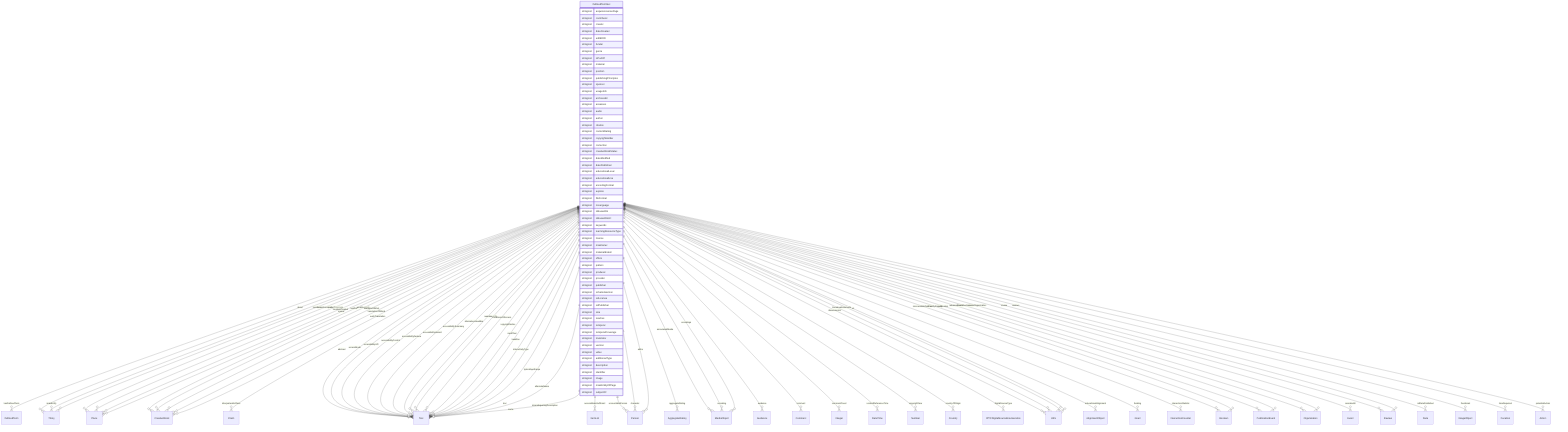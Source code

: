 erDiagram
DefinedTermSet {
    stringList acquireLicensePage  
    stringList contributor  
    stringList creator  
    stringList dateCreated  
    stringList editEIDR  
    stringList funder  
    stringList genre  
    stringList isPartOf  
    stringList material  
    stringList position  
    stringList publishingPrinciples  
    stringList sponsor  
    stringList usageInfo  
    stringList archivedAt  
    stringList assesses  
    stringList audio  
    stringList author  
    stringList citation  
    stringList contentRating  
    stringList copyrightHolder  
    stringList correction  
    stringList creativeWorkStatus  
    stringList dateModified  
    stringList datePublished  
    stringList educationalLevel  
    stringList educationalUse  
    stringList encodingFormat  
    stringList expires  
    stringList fileFormat  
    stringList inLanguage  
    stringList isBasedOn  
    stringList isBasedOnUrl  
    stringList keywords  
    stringList learningResourceType  
    stringList license  
    stringList maintainer  
    stringList materialExtent  
    stringList offers  
    stringList pattern  
    stringList producer  
    stringList provider  
    stringList publisher  
    stringList schemaVersion  
    stringList sdLicense  
    stringList sdPublisher  
    stringList size  
    stringList teaches  
    stringList temporal  
    stringList temporalCoverage  
    stringList translator  
    stringList version  
    stringList video  
    stringList additionalType  
    stringList description  
    stringList identifier  
    stringList image  
    stringList mainEntityOfPage  
    stringList subjectOf  
}

DefinedTermSet ||--}o DefinedTerm : "hasDefinedTerm"
DefinedTermSet ||--}o Thing : "about"
DefinedTermSet ||--}o Place : "contentLocation"
DefinedTermSet ||--}o CreativeWork : "hasPart"
DefinedTermSet ||--}o Claim : "interpretedAsClaim"
DefinedTermSet ||--}o Thing : "mainEntity"
DefinedTermSet ||--}o Place : "spatialCoverage"
DefinedTermSet ||--}o CreativeWork : "workExample"
DefinedTermSet ||--}o Text : "abstract"
DefinedTermSet ||--}o Text : "accessMode"
DefinedTermSet ||--}o ItemList : "accessModeSufficient"
DefinedTermSet ||--}o Text : "accessibilityAPI"
DefinedTermSet ||--}o Text : "accessibilityControl"
DefinedTermSet ||--}o Text : "accessibilityFeature"
DefinedTermSet ||--}o Text : "accessibilityHazard"
DefinedTermSet ||--}o Text : "accessibilitySummary"
DefinedTermSet ||--}o Person : "accountablePerson"
DefinedTermSet ||--}o AggregateRating : "aggregateRating"
DefinedTermSet ||--}o Text : "alternativeHeadline"
DefinedTermSet ||--}o MediaObject : "associatedMedia"
DefinedTermSet ||--}o Audience : "audience"
DefinedTermSet ||--}o Text : "award"
DefinedTermSet ||--}o Text : "awards"
DefinedTermSet ||--}o Person : "character"
DefinedTermSet ||--}o Comment : "comment"
DefinedTermSet ||--}o Integer : "commentCount"
DefinedTermSet ||--}o Text : "conditionsOfAccess"
DefinedTermSet ||--}o DateTime : "contentReferenceTime"
DefinedTermSet ||--}o Text : "copyrightNotice"
DefinedTermSet ||--}o Number : "copyrightYear"
DefinedTermSet ||--}o Country : "countryOfOrigin"
DefinedTermSet ||--}o Text : "creditText"
DefinedTermSet ||--}o IPTCDigitalSourceEnumeration : "digitalSourceType"
DefinedTermSet ||--}o URL : "discussionUrl"
DefinedTermSet ||--}o Person : "editor"
DefinedTermSet ||--}o AlignmentObject : "educationalAlignment"
DefinedTermSet ||--}o MediaObject : "encoding"
DefinedTermSet ||--}o MediaObject : "encodings"
DefinedTermSet ||--}o CreativeWork : "exampleOfWork"
DefinedTermSet ||--}o Grant : "funding"
DefinedTermSet ||--}o Text : "headline"
DefinedTermSet ||--}o InteractionCounter : "interactionStatistic"
DefinedTermSet ||--}o Text : "interactivityType"
DefinedTermSet ||--}o Boolean : "isAccessibleForFree"
DefinedTermSet ||--}o Boolean : "isFamilyFriendly"
DefinedTermSet ||--}o Place : "locationCreated"
DefinedTermSet ||--}o Thing : "mentions"
DefinedTermSet ||--}o PublicationEvent : "publication"
DefinedTermSet ||--}o Organization : "publisherImprint"
DefinedTermSet ||--}o Event : "recordedAt"
DefinedTermSet ||--}o PublicationEvent : "releasedEvent"
DefinedTermSet ||--}o Review : "review"
DefinedTermSet ||--}o Review : "reviews"
DefinedTermSet ||--}o Date : "sdDatePublished"
DefinedTermSet ||--}o Organization : "sourceOrganization"
DefinedTermSet ||--}o Place : "spatial"
DefinedTermSet ||--}o Text : "text"
DefinedTermSet ||--}o ImageObject : "thumbnail"
DefinedTermSet ||--}o URL : "thumbnailUrl"
DefinedTermSet ||--}o Duration : "timeRequired"
DefinedTermSet ||--}o CreativeWork : "translationOfWork"
DefinedTermSet ||--}o Text : "typicalAgeRange"
DefinedTermSet ||--}o CreativeWork : "workTranslation"
DefinedTermSet ||--}o Text : "alternateName"
DefinedTermSet ||--}o Text : "disambiguatingDescription"
DefinedTermSet ||--}o Text : "name"
DefinedTermSet ||--}o URL : "sameAs"
DefinedTermSet ||--}o Action : "potentialAction"
DefinedTermSet ||--}o URL : "url"